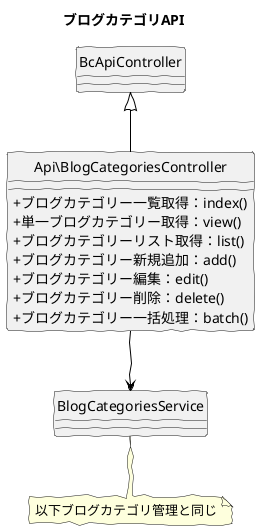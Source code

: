 @startuml
skinparam handwritten true
skinparam backgroundColor white
hide circle
skinparam classAttributeIconSize 0

title ブログカテゴリAPI

class Api\BlogCategoriesController {
  + ブログカテゴリー一覧取得：index()
  + 単一ブログカテゴリー取得：view()
  + ブログカテゴリーリスト取得：list()
  + ブログカテゴリー新規追加：add()
  + ブログカテゴリー編集：edit()
  + ブログカテゴリー削除：delete()
  + ブログカテゴリー一括処理：batch()
}

Api\BlogCategoriesController -down[#Black]-> BlogCategoriesService
Api\BlogCategoriesController -up[#Black]-|> BcApiController

note "以下ブログカテゴリ管理と同じ" as note
BlogCategoriesService .. note

@enduml

